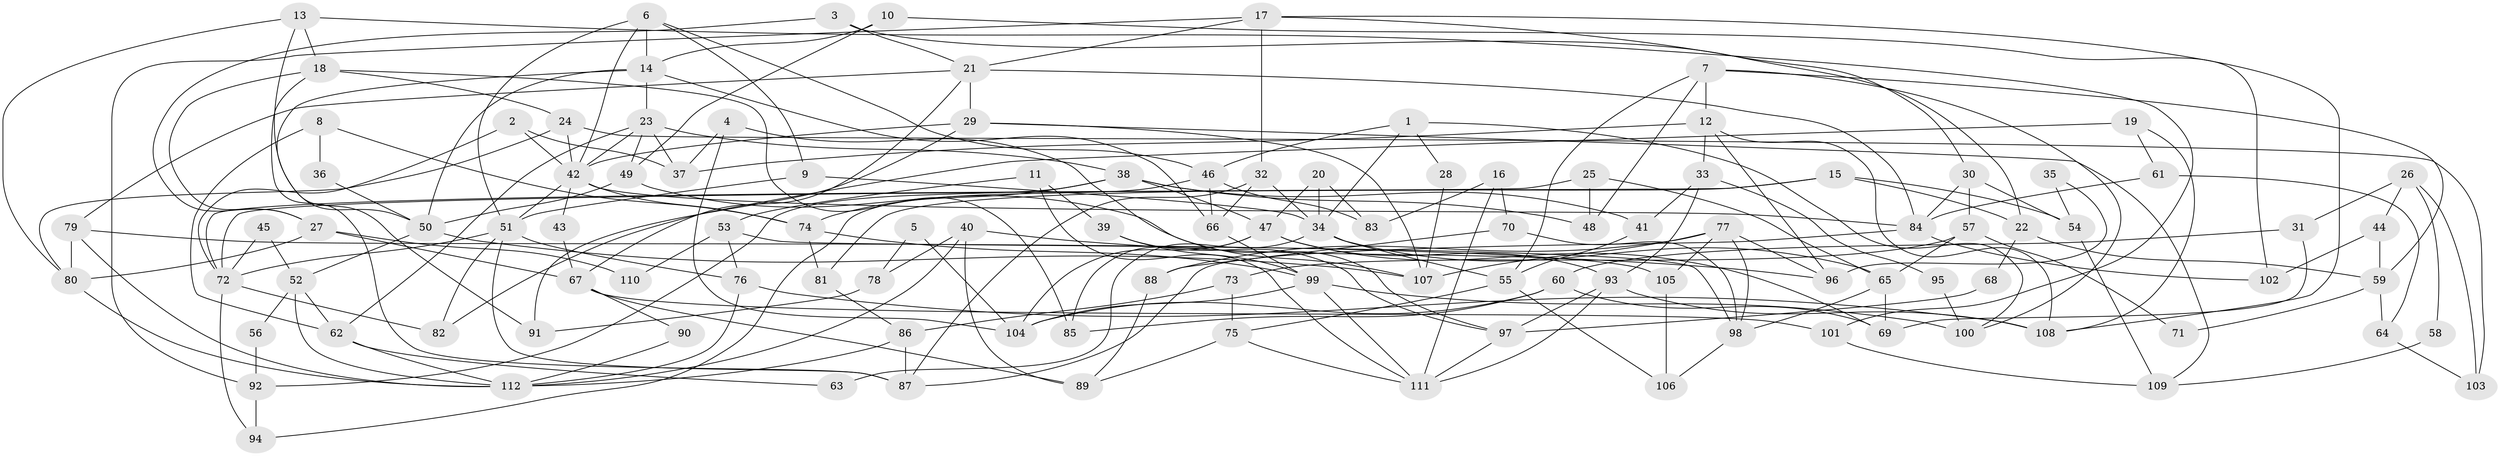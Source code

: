 // Generated by graph-tools (version 1.1) at 2025/02/03/09/25 03:02:06]
// undirected, 112 vertices, 224 edges
graph export_dot {
graph [start="1"]
  node [color=gray90,style=filled];
  1;
  2;
  3;
  4;
  5;
  6;
  7;
  8;
  9;
  10;
  11;
  12;
  13;
  14;
  15;
  16;
  17;
  18;
  19;
  20;
  21;
  22;
  23;
  24;
  25;
  26;
  27;
  28;
  29;
  30;
  31;
  32;
  33;
  34;
  35;
  36;
  37;
  38;
  39;
  40;
  41;
  42;
  43;
  44;
  45;
  46;
  47;
  48;
  49;
  50;
  51;
  52;
  53;
  54;
  55;
  56;
  57;
  58;
  59;
  60;
  61;
  62;
  63;
  64;
  65;
  66;
  67;
  68;
  69;
  70;
  71;
  72;
  73;
  74;
  75;
  76;
  77;
  78;
  79;
  80;
  81;
  82;
  83;
  84;
  85;
  86;
  87;
  88;
  89;
  90;
  91;
  92;
  93;
  94;
  95;
  96;
  97;
  98;
  99;
  100;
  101;
  102;
  103;
  104;
  105;
  106;
  107;
  108;
  109;
  110;
  111;
  112;
  1 -- 34;
  1 -- 46;
  1 -- 28;
  1 -- 100;
  2 -- 42;
  2 -- 72;
  2 -- 37;
  3 -- 27;
  3 -- 21;
  3 -- 22;
  4 -- 37;
  4 -- 104;
  4 -- 97;
  5 -- 104;
  5 -- 78;
  6 -- 42;
  6 -- 51;
  6 -- 9;
  6 -- 14;
  6 -- 46;
  7 -- 100;
  7 -- 12;
  7 -- 48;
  7 -- 55;
  7 -- 59;
  8 -- 74;
  8 -- 62;
  8 -- 36;
  9 -- 34;
  9 -- 51;
  10 -- 49;
  10 -- 14;
  10 -- 102;
  11 -- 53;
  11 -- 111;
  11 -- 39;
  12 -- 37;
  12 -- 108;
  12 -- 33;
  12 -- 96;
  13 -- 18;
  13 -- 50;
  13 -- 80;
  13 -- 101;
  14 -- 23;
  14 -- 50;
  14 -- 66;
  14 -- 91;
  15 -- 72;
  15 -- 54;
  15 -- 22;
  15 -- 81;
  16 -- 70;
  16 -- 111;
  16 -- 83;
  17 -- 108;
  17 -- 32;
  17 -- 21;
  17 -- 30;
  17 -- 92;
  18 -- 87;
  18 -- 24;
  18 -- 27;
  18 -- 85;
  19 -- 82;
  19 -- 108;
  19 -- 61;
  20 -- 83;
  20 -- 34;
  20 -- 47;
  21 -- 79;
  21 -- 29;
  21 -- 67;
  21 -- 84;
  22 -- 59;
  22 -- 68;
  23 -- 38;
  23 -- 62;
  23 -- 37;
  23 -- 42;
  23 -- 49;
  24 -- 103;
  24 -- 42;
  24 -- 80;
  25 -- 48;
  25 -- 65;
  25 -- 72;
  26 -- 31;
  26 -- 44;
  26 -- 58;
  26 -- 103;
  27 -- 80;
  27 -- 67;
  27 -- 110;
  28 -- 107;
  29 -- 42;
  29 -- 91;
  29 -- 107;
  29 -- 109;
  30 -- 84;
  30 -- 54;
  30 -- 57;
  31 -- 60;
  31 -- 69;
  32 -- 87;
  32 -- 66;
  32 -- 34;
  33 -- 93;
  33 -- 41;
  33 -- 95;
  34 -- 55;
  34 -- 63;
  34 -- 65;
  35 -- 54;
  35 -- 96;
  36 -- 50;
  38 -- 92;
  38 -- 41;
  38 -- 47;
  38 -- 48;
  38 -- 74;
  39 -- 97;
  39 -- 99;
  40 -- 96;
  40 -- 112;
  40 -- 78;
  40 -- 89;
  41 -- 55;
  42 -- 84;
  42 -- 43;
  42 -- 51;
  42 -- 74;
  43 -- 67;
  44 -- 102;
  44 -- 59;
  45 -- 72;
  45 -- 52;
  46 -- 66;
  46 -- 83;
  46 -- 94;
  47 -- 69;
  47 -- 85;
  47 -- 93;
  47 -- 104;
  49 -- 107;
  49 -- 50;
  50 -- 52;
  50 -- 107;
  51 -- 72;
  51 -- 76;
  51 -- 82;
  51 -- 87;
  52 -- 112;
  52 -- 56;
  52 -- 62;
  53 -- 98;
  53 -- 76;
  53 -- 110;
  54 -- 109;
  55 -- 75;
  55 -- 106;
  56 -- 92;
  57 -- 65;
  57 -- 71;
  57 -- 73;
  58 -- 109;
  59 -- 64;
  59 -- 71;
  60 -- 104;
  60 -- 85;
  60 -- 69;
  61 -- 84;
  61 -- 64;
  62 -- 112;
  62 -- 63;
  64 -- 103;
  65 -- 69;
  65 -- 98;
  66 -- 99;
  67 -- 89;
  67 -- 90;
  67 -- 101;
  68 -- 97;
  70 -- 88;
  70 -- 98;
  72 -- 82;
  72 -- 94;
  73 -- 75;
  73 -- 86;
  74 -- 81;
  74 -- 99;
  75 -- 89;
  75 -- 111;
  76 -- 112;
  76 -- 108;
  77 -- 107;
  77 -- 105;
  77 -- 88;
  77 -- 96;
  77 -- 98;
  78 -- 91;
  79 -- 112;
  79 -- 80;
  79 -- 105;
  80 -- 112;
  81 -- 86;
  84 -- 87;
  84 -- 102;
  86 -- 87;
  86 -- 112;
  88 -- 89;
  90 -- 112;
  92 -- 94;
  93 -- 111;
  93 -- 97;
  93 -- 108;
  95 -- 100;
  97 -- 111;
  98 -- 106;
  99 -- 100;
  99 -- 104;
  99 -- 111;
  101 -- 109;
  105 -- 106;
}
